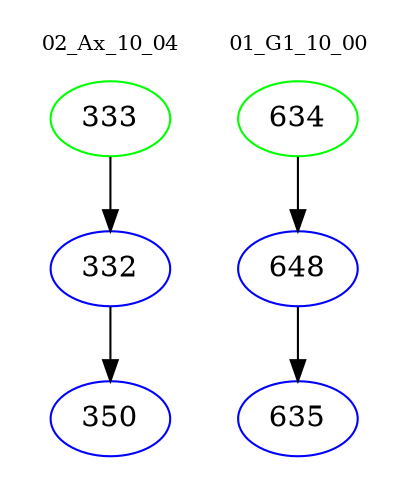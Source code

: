 digraph{
subgraph cluster_0 {
color = white
label = "02_Ax_10_04";
fontsize=10;
T0_333 [label="333", color="green"]
T0_333 -> T0_332 [color="black"]
T0_332 [label="332", color="blue"]
T0_332 -> T0_350 [color="black"]
T0_350 [label="350", color="blue"]
}
subgraph cluster_1 {
color = white
label = "01_G1_10_00";
fontsize=10;
T1_634 [label="634", color="green"]
T1_634 -> T1_648 [color="black"]
T1_648 [label="648", color="blue"]
T1_648 -> T1_635 [color="black"]
T1_635 [label="635", color="blue"]
}
}
